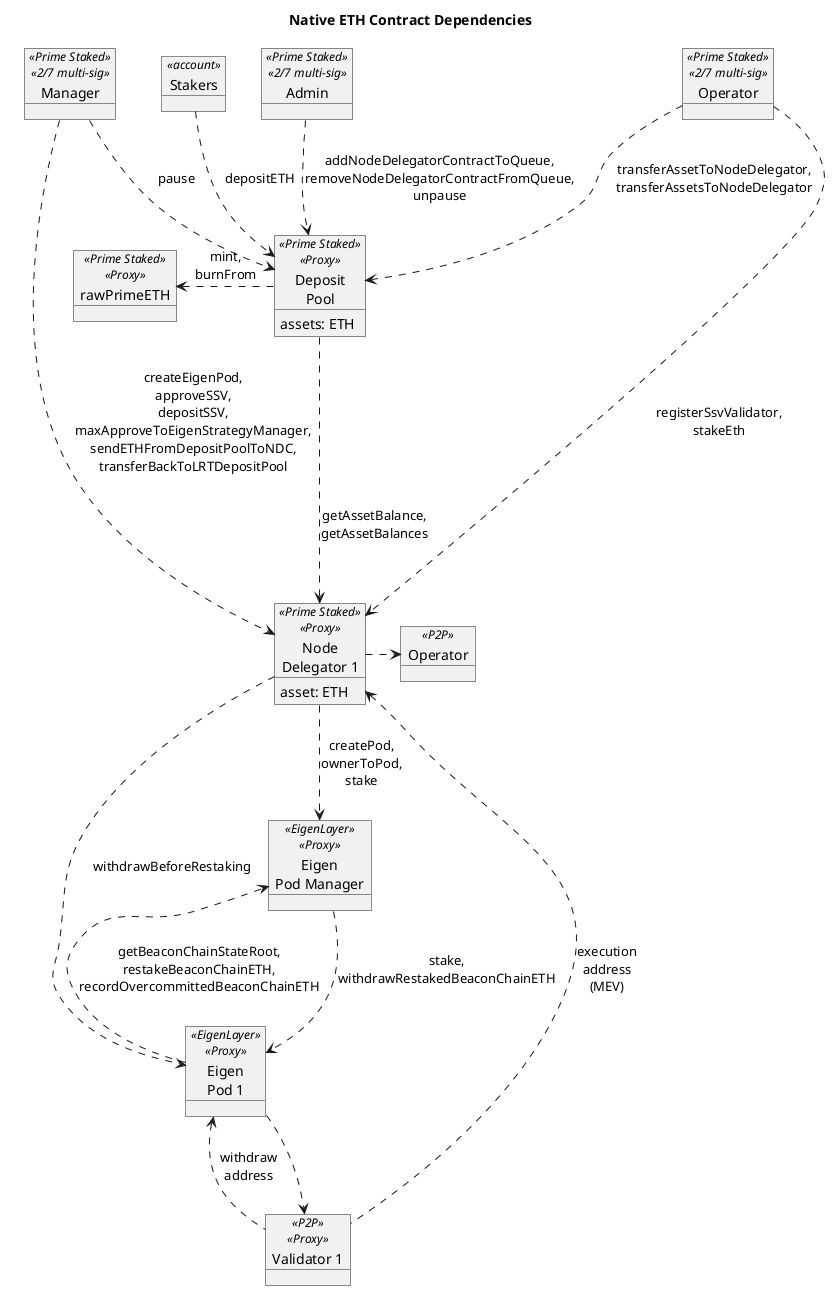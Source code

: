 @startuml

skinparam tabSize 2

' title "Prime Staked ETH Contract Dependencies"
' title "Prime Staked ETH Oracle Contract Dependencies"
title "Native ETH Contract Dependencies"
' title "EigenLayer Contract Dependencies"

object "Stakers" as staker <<account>> {
}
' object "Anyone" as any <<account>> {
' }


object "Manager" as man <<Prime Staked>> <<2/7 multi-sig>> {
}

object "Admin" as admin <<Prime Staked>> <<2/7 multi-sig>> {
}

object "Operator" as op <<Prime Staked>> <<2/7 multi-sig>> {
}

object "rawPrimeETH" as peth <<Prime Staked>> <<Proxy>> {
}

object "Deposit\nPool" as dep <<Prime Staked>> <<Proxy>> {
assets: ETH
}

' object "Config" as config <<Prime Staked>> <<Proxy>> {
' }

object "Node\nDelegator 1" as del1 <<Prime Staked>> <<Proxy>> {
asset: ETH
}

object "Operator" as eop <<P2P>> {
}

object "Eigen\nPod Manager" as podMan <<EigenLayer>> <<Proxy>> {
}
object "Eigen\nPod 1" as pod1 <<EigenLayer>> <<Proxy>> {
}
' object "Eigen\nPod 2" as pod2 <<EigenLayer>> <<Proxy>> {
' }
object "Validator 1" as val1 <<P2P>> <<Proxy>> {
}

staker ..> dep : depositETH

' Main LRTDepositPool functions
admin ..> dep : addNodeDelegatorContractToQueue,\nremoveNodeDelegatorContractFromQueue,\nunpause
man ..> dep : pause
op ..> dep : transferAssetToNodeDelegator,\ntransferAssetsToNodeDelegator

' Main NodeDelegator functions
man ....> del1 : createEigenPod,\napproveSSV,\ndepositSSV,\nmaxApproveToEigenStrategyManager,\nsendETHFromDepositPoolToNDC,\ntransferBackToLRTDepositPool
op ....> del1 : registerSsvValidator,\nstakeEth

' ' All functions
' admin ..> dep : setMinAmountToDeposit,\nupdateMaxNodeDelegatorLimit,\nupdateLRTConfig,\nunpause
' admin ..> peth : updateLRTConfig,\nunpause
' admin ....> del1 : updateLRTConfig,\nunpause
' admin ...> oracle : updatePriceOracleFor,\nupdateLRTConfig
' man ..> dep : transferAssetToNodeDelegator,\nswapAssetWithinDepositPool,\npause
' man ..> peth : pause
' man ....> del1 : depositAssetIntoStrategy,\ntransferBackToLRTDepositPool
' op ....> del1 : stakeEth

peth <. dep : mint,\nburnFrom

' dep ..> config : hasRole,\ndepositLimitByAsset,\ngetContract,\nprimeETH
' config <.. del1 : hasRole,\ngetContract,\nassetStrategy
' oracle ..> config : hasRole,\ngetContract,\ngetSupportedAssetList,\nprimeETH
' peth ..> config : hasRole

dep ...> del1 : getAssetBalance,\ngetAssetBalances

del1 .> eop

del1 ..> podMan : createPod,\nownerToPod,\nstake
podMan ..> pod1 : stake,\nwithdrawRestakedBeaconChainETH
pod1 ..> podMan : getBeaconChainStateRoot,\nrestakeBeaconChainETH,\nrecordOvercommittedBeaconChainETH

del1 ...> pod1 : withdrawBeforeRestaking

pod1 ..> val1

pod1 <.. val1 : withdraw\naddress
del1 <.... val1 : execution\naddress\n(MEV)

@enduml